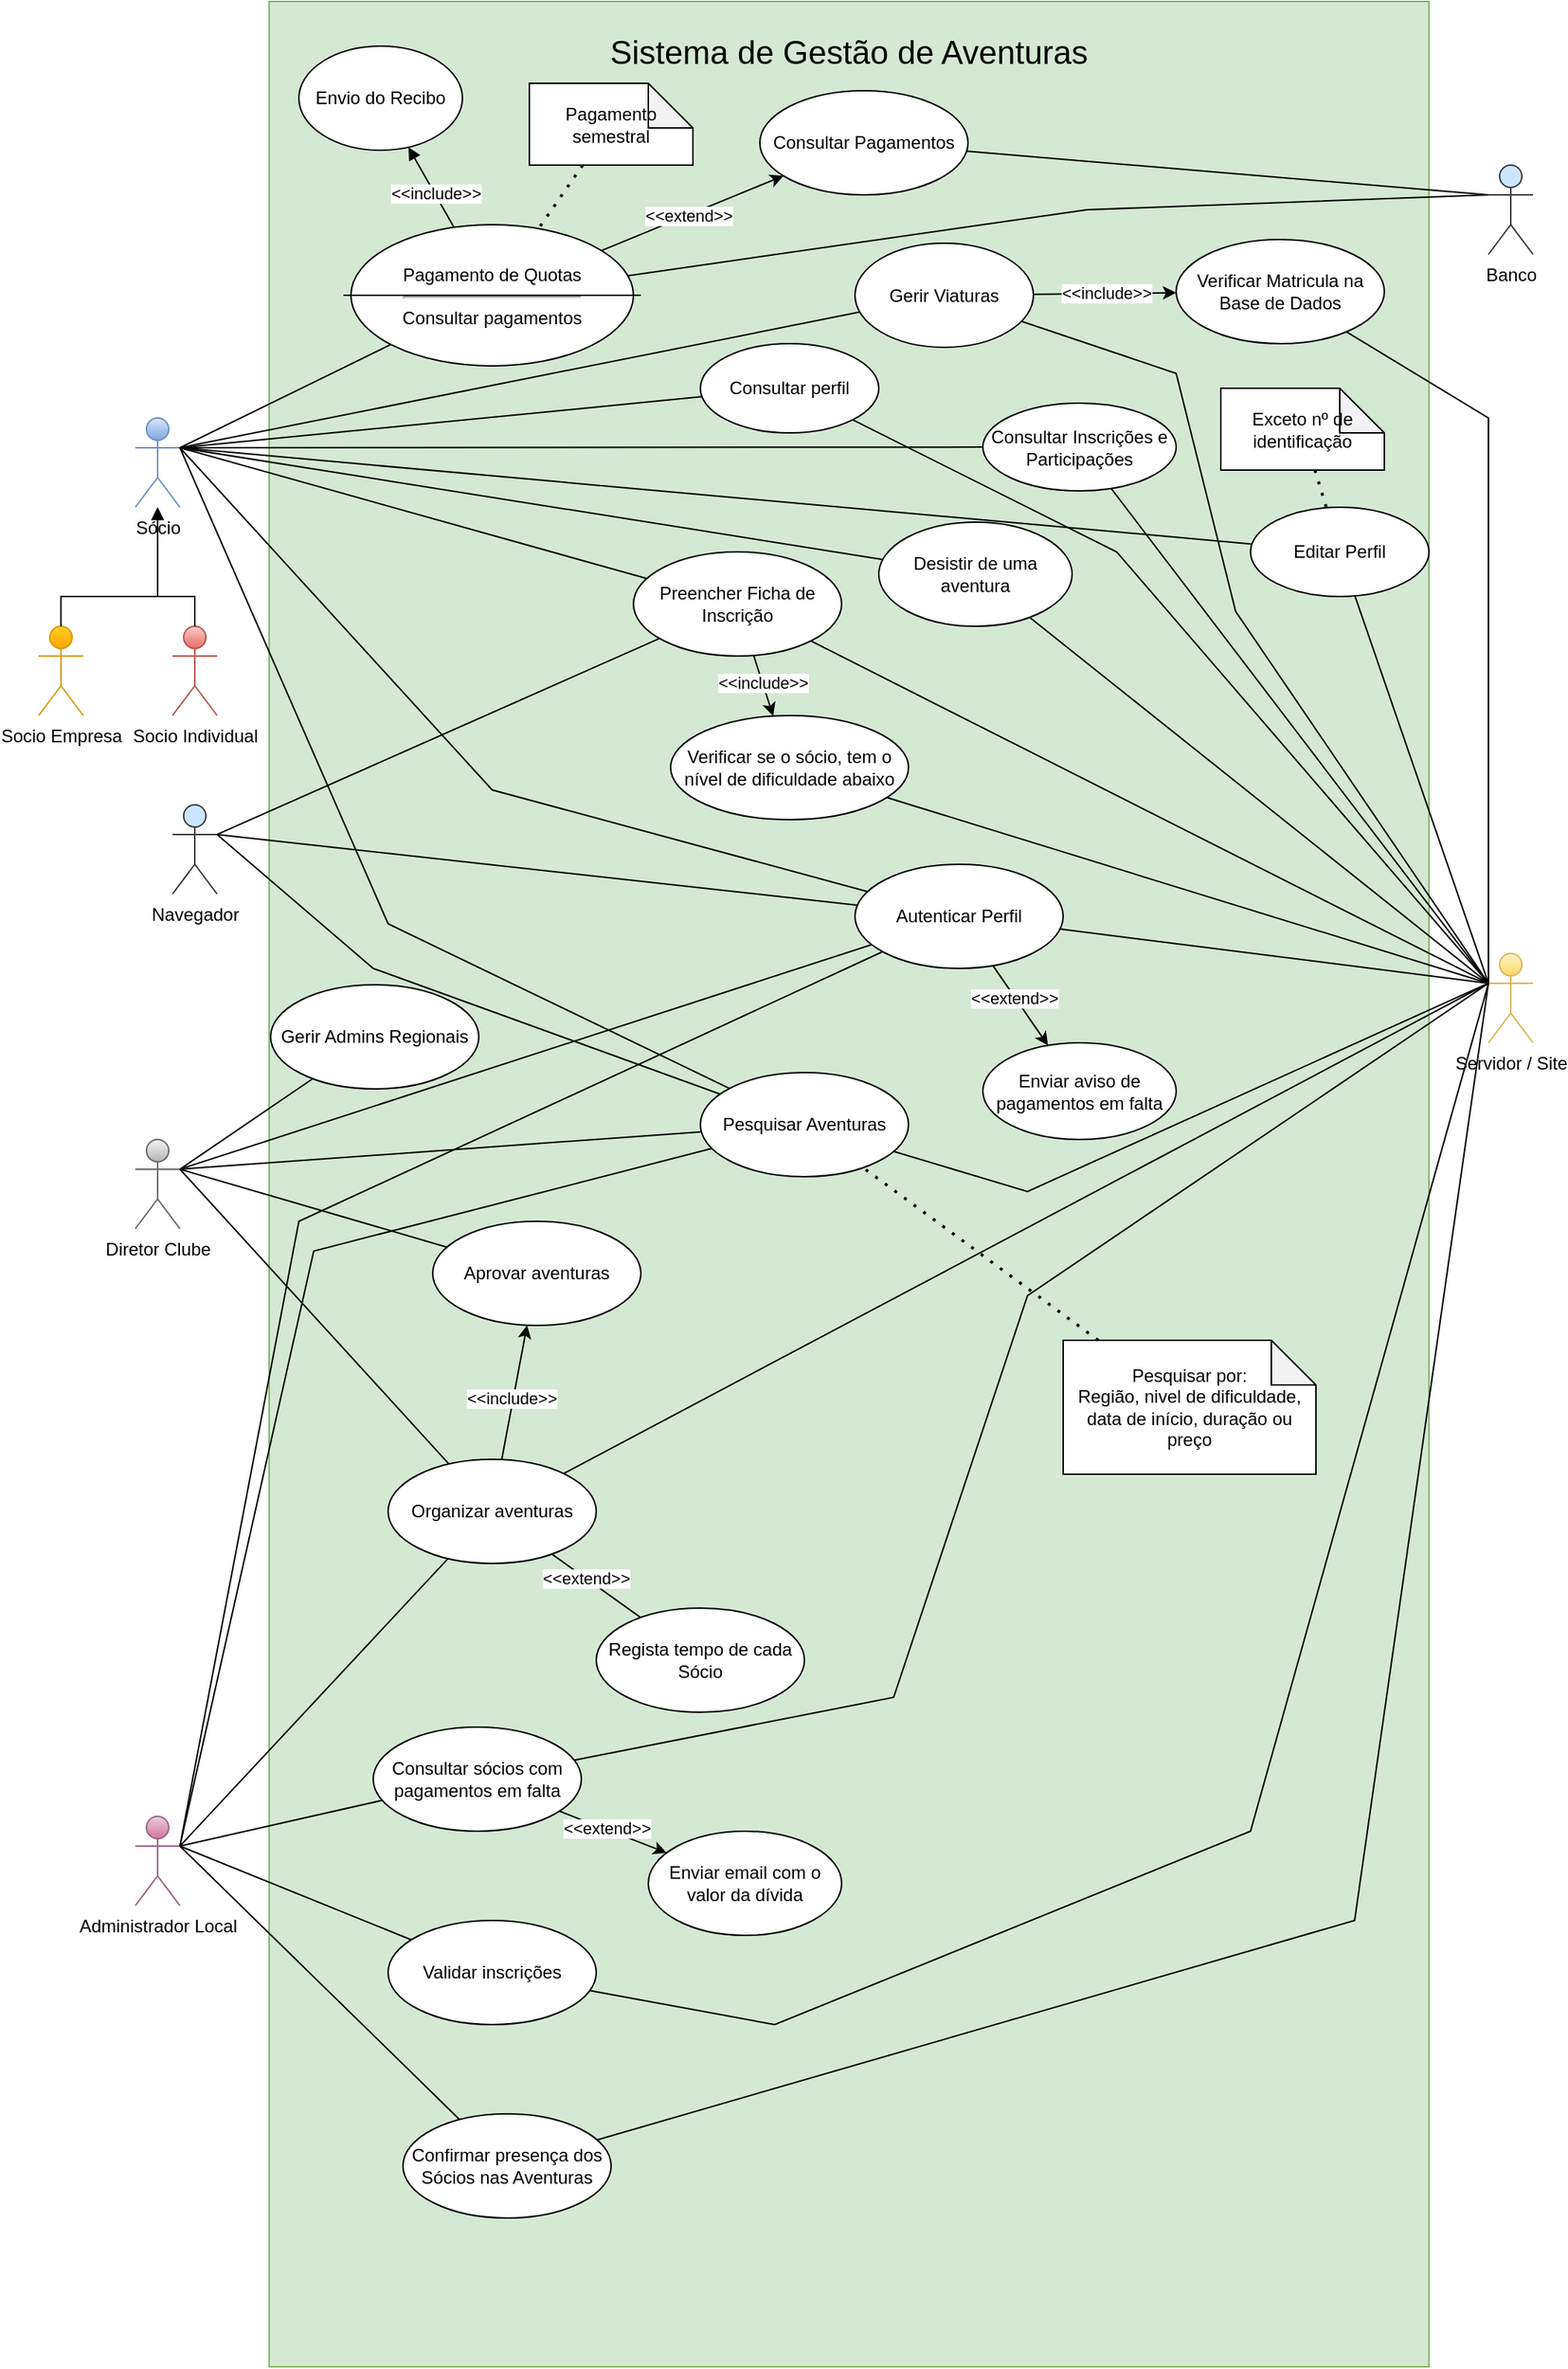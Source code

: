 <mxfile version="22.0.2" type="device">
  <diagram name="Página-1" id="rjFIUjojbKdADzGp1hrn">
    <mxGraphModel dx="1036" dy="2174" grid="1" gridSize="10" guides="1" tooltips="1" connect="1" arrows="1" fold="1" page="1" pageScale="1" pageWidth="1169" pageHeight="1654" math="0" shadow="0">
      <root>
        <mxCell id="0" />
        <mxCell id="1" parent="0" />
        <mxCell id="V1M1o0XxE9o92TGWPAIC-1" value="" style="rounded=0;whiteSpace=wrap;html=1;fillColor=#d5e8d4;strokeColor=#82b366;" parent="1" vertex="1">
          <mxGeometry x="190" y="-1630" width="780" height="1590" as="geometry" />
        </mxCell>
        <mxCell id="V1M1o0XxE9o92TGWPAIC-2" value="&lt;font style=&quot;font-size: 22px;&quot;&gt;Sistema de Gestão de Aventuras&lt;/font&gt;" style="text;html=1;strokeColor=none;fillColor=none;align=center;verticalAlign=middle;whiteSpace=wrap;rounded=0;" parent="1" vertex="1">
          <mxGeometry x="350" y="-1610" width="460" height="30" as="geometry" />
        </mxCell>
        <mxCell id="V1M1o0XxE9o92TGWPAIC-4" value="Socio Empresa" style="shape=umlActor;verticalLabelPosition=bottom;verticalAlign=top;html=1;fillColor=#ffcd28;gradientColor=#ffa500;strokeColor=#d79b00;" parent="1" vertex="1">
          <mxGeometry x="35" y="-1210" width="30" height="60" as="geometry" />
        </mxCell>
        <mxCell id="V1M1o0XxE9o92TGWPAIC-5" value="Socio Individual" style="shape=umlActor;verticalLabelPosition=bottom;verticalAlign=top;html=1;fillColor=#f8cecc;gradientColor=#ea6b66;strokeColor=#b85450;" parent="1" vertex="1">
          <mxGeometry x="125" y="-1210" width="30" height="60" as="geometry" />
        </mxCell>
        <mxCell id="V1M1o0XxE9o92TGWPAIC-12" value="" style="endArrow=block;endFill=1;html=1;edgeStyle=orthogonalEdgeStyle;align=left;verticalAlign=top;rounded=0;" parent="1" source="V1M1o0XxE9o92TGWPAIC-4" target="V1M1o0XxE9o92TGWPAIC-3" edge="1">
          <mxGeometry x="-1" relative="1" as="geometry">
            <mxPoint x="50" y="-1100" as="sourcePoint" />
            <mxPoint x="210" y="-1100" as="targetPoint" />
            <Array as="points">
              <mxPoint x="50" y="-1230" />
              <mxPoint x="115" y="-1230" />
            </Array>
          </mxGeometry>
        </mxCell>
        <mxCell id="V1M1o0XxE9o92TGWPAIC-16" value="" style="endArrow=block;endFill=1;html=1;edgeStyle=orthogonalEdgeStyle;align=left;verticalAlign=top;rounded=0;" parent="1" source="V1M1o0XxE9o92TGWPAIC-5" target="V1M1o0XxE9o92TGWPAIC-3" edge="1">
          <mxGeometry x="-1" relative="1" as="geometry">
            <mxPoint x="60" y="-1080" as="sourcePoint" />
            <mxPoint x="220" y="-1080" as="targetPoint" />
            <Array as="points">
              <mxPoint x="140" y="-1230" />
              <mxPoint x="115" y="-1230" />
            </Array>
          </mxGeometry>
        </mxCell>
        <mxCell id="V1M1o0XxE9o92TGWPAIC-3" value="Sócio" style="shape=umlActor;verticalLabelPosition=bottom;verticalAlign=top;html=1;fillColor=#dae8fc;gradientColor=#7ea6e0;strokeColor=#6c8ebf;" parent="1" vertex="1">
          <mxGeometry x="100" y="-1350" width="30" height="60" as="geometry" />
        </mxCell>
        <mxCell id="V1M1o0XxE9o92TGWPAIC-18" value="Servidor / Site" style="shape=umlActor;verticalLabelPosition=bottom;verticalAlign=top;html=1;fillColor=#fff2cc;gradientColor=#ffd966;strokeColor=#d6b656;" parent="1" vertex="1">
          <mxGeometry x="1010" y="-990" width="30" height="60" as="geometry" />
        </mxCell>
        <mxCell id="V1M1o0XxE9o92TGWPAIC-19" value="Diretor Clube" style="shape=umlActor;verticalLabelPosition=bottom;verticalAlign=top;html=1;fillColor=#f5f5f5;gradientColor=#b3b3b3;strokeColor=#666666;" parent="1" vertex="1">
          <mxGeometry x="100" y="-865" width="30" height="60" as="geometry" />
        </mxCell>
        <mxCell id="V1M1o0XxE9o92TGWPAIC-20" value="Administrador Local" style="shape=umlActor;verticalLabelPosition=bottom;verticalAlign=top;html=1;fillColor=#e6d0de;gradientColor=#d5739d;strokeColor=#996185;" parent="1" vertex="1">
          <mxGeometry x="100" y="-410" width="30" height="60" as="geometry" />
        </mxCell>
        <mxCell id="V1M1o0XxE9o92TGWPAIC-21" value="Banco" style="shape=umlActor;verticalLabelPosition=bottom;verticalAlign=top;html=1;fillColor=#cce5ff;strokeColor=#36393d;" parent="1" vertex="1">
          <mxGeometry x="1010" y="-1520" width="30" height="60" as="geometry" />
        </mxCell>
        <mxCell id="V1M1o0XxE9o92TGWPAIC-105" style="rounded=0;orthogonalLoop=1;jettySize=auto;html=1;" parent="1" source="V1M1o0XxE9o92TGWPAIC-22" target="V1M1o0XxE9o92TGWPAIC-104" edge="1">
          <mxGeometry relative="1" as="geometry" />
        </mxCell>
        <mxCell id="V1M1o0XxE9o92TGWPAIC-106" value="&amp;lt;&amp;lt;extend&amp;gt;&amp;gt;" style="edgeLabel;html=1;align=center;verticalAlign=middle;resizable=0;points=[];" parent="V1M1o0XxE9o92TGWPAIC-105" vertex="1" connectable="0">
          <mxGeometry x="-0.051" relative="1" as="geometry">
            <mxPoint as="offset" />
          </mxGeometry>
        </mxCell>
        <mxCell id="V1M1o0XxE9o92TGWPAIC-22" value="Pagamento de Quotas&lt;br&gt;&lt;hr&gt;Consultar pagamentos" style="ellipse;whiteSpace=wrap;html=1;" parent="1" vertex="1">
          <mxGeometry x="245" y="-1480" width="190" height="95" as="geometry" />
        </mxCell>
        <mxCell id="V1M1o0XxE9o92TGWPAIC-23" value="" style="endArrow=none;html=1;rounded=0;entryX=1;entryY=0.333;entryDx=0;entryDy=0;entryPerimeter=0;" parent="1" source="V1M1o0XxE9o92TGWPAIC-22" target="V1M1o0XxE9o92TGWPAIC-3" edge="1">
          <mxGeometry relative="1" as="geometry">
            <mxPoint x="540" y="-1010" as="sourcePoint" />
            <mxPoint x="700" y="-1010" as="targetPoint" />
          </mxGeometry>
        </mxCell>
        <mxCell id="V1M1o0XxE9o92TGWPAIC-26" value="" style="endArrow=none;html=1;rounded=0;exitX=0;exitY=0.333;exitDx=0;exitDy=0;exitPerimeter=0;" parent="1" source="V1M1o0XxE9o92TGWPAIC-21" target="V1M1o0XxE9o92TGWPAIC-22" edge="1">
          <mxGeometry relative="1" as="geometry">
            <mxPoint x="800" y="-1130" as="sourcePoint" />
            <mxPoint x="941" y="-1095" as="targetPoint" />
            <Array as="points">
              <mxPoint x="740" y="-1490" />
            </Array>
          </mxGeometry>
        </mxCell>
        <mxCell id="V1M1o0XxE9o92TGWPAIC-31" value="Pagamento semestral" style="shape=note;whiteSpace=wrap;html=1;backgroundOutline=1;darkOpacity=0.05;fontSize=12;" parent="1" vertex="1">
          <mxGeometry x="365" y="-1575" width="110" height="55" as="geometry" />
        </mxCell>
        <mxCell id="V1M1o0XxE9o92TGWPAIC-33" value="" style="endArrow=none;dashed=1;html=1;dashPattern=1 3;strokeWidth=2;rounded=0;" parent="1" source="V1M1o0XxE9o92TGWPAIC-31" target="V1M1o0XxE9o92TGWPAIC-22" edge="1">
          <mxGeometry width="50" height="50" relative="1" as="geometry">
            <mxPoint x="10" y="-870" as="sourcePoint" />
            <mxPoint x="7" y="-930" as="targetPoint" />
            <Array as="points" />
          </mxGeometry>
        </mxCell>
        <mxCell id="V1M1o0XxE9o92TGWPAIC-34" value="Envio do Recibo" style="ellipse;whiteSpace=wrap;html=1;" parent="1" vertex="1">
          <mxGeometry x="210" y="-1600" width="110" height="70" as="geometry" />
        </mxCell>
        <mxCell id="V1M1o0XxE9o92TGWPAIC-35" value="" style="endArrow=block;endFill=1;html=1;align=left;verticalAlign=top;rounded=0;" parent="1" source="V1M1o0XxE9o92TGWPAIC-22" target="V1M1o0XxE9o92TGWPAIC-34" edge="1">
          <mxGeometry x="-1" relative="1" as="geometry">
            <mxPoint x="410" y="-1220" as="sourcePoint" />
            <mxPoint x="570" y="-1220" as="targetPoint" />
            <mxPoint as="offset" />
          </mxGeometry>
        </mxCell>
        <mxCell id="V1M1o0XxE9o92TGWPAIC-37" value="&amp;lt;&amp;lt;include&amp;gt;&amp;gt;" style="edgeLabel;html=1;align=center;verticalAlign=middle;resizable=0;points=[];" parent="V1M1o0XxE9o92TGWPAIC-35" vertex="1" connectable="0">
          <mxGeometry x="-0.16" relative="1" as="geometry">
            <mxPoint as="offset" />
          </mxGeometry>
        </mxCell>
        <mxCell id="V1M1o0XxE9o92TGWPAIC-75" style="rounded=0;orthogonalLoop=1;jettySize=auto;html=1;" parent="1" source="V1M1o0XxE9o92TGWPAIC-38" target="V1M1o0XxE9o92TGWPAIC-72" edge="1">
          <mxGeometry relative="1" as="geometry" />
        </mxCell>
        <mxCell id="V1M1o0XxE9o92TGWPAIC-76" value="&amp;lt;&amp;lt;include&amp;gt;&amp;gt;" style="edgeLabel;html=1;align=center;verticalAlign=middle;resizable=0;points=[];" parent="V1M1o0XxE9o92TGWPAIC-75" vertex="1" connectable="0">
          <mxGeometry x="-0.082" y="1" relative="1" as="geometry">
            <mxPoint as="offset" />
          </mxGeometry>
        </mxCell>
        <mxCell id="V1M1o0XxE9o92TGWPAIC-38" value="Organizar aventuras" style="ellipse;whiteSpace=wrap;html=1;" parent="1" vertex="1">
          <mxGeometry x="270" y="-650" width="140" height="70" as="geometry" />
        </mxCell>
        <mxCell id="V1M1o0XxE9o92TGWPAIC-39" value="" style="endArrow=none;html=1;rounded=0;entryX=1;entryY=0.333;entryDx=0;entryDy=0;entryPerimeter=0;" parent="1" source="V1M1o0XxE9o92TGWPAIC-38" target="V1M1o0XxE9o92TGWPAIC-19" edge="1">
          <mxGeometry relative="1" as="geometry">
            <mxPoint x="110" y="-950" as="sourcePoint" />
            <mxPoint y="-812" as="targetPoint" />
          </mxGeometry>
        </mxCell>
        <mxCell id="V1M1o0XxE9o92TGWPAIC-60" style="rounded=0;orthogonalLoop=1;jettySize=auto;html=1;" parent="1" source="V1M1o0XxE9o92TGWPAIC-46" target="V1M1o0XxE9o92TGWPAIC-59" edge="1">
          <mxGeometry relative="1" as="geometry" />
        </mxCell>
        <mxCell id="V1M1o0XxE9o92TGWPAIC-61" value="&amp;lt;&amp;lt;include&amp;gt;&amp;gt;" style="edgeLabel;html=1;align=center;verticalAlign=middle;resizable=0;points=[];" parent="V1M1o0XxE9o92TGWPAIC-60" vertex="1" connectable="0">
          <mxGeometry x="-0.084" relative="1" as="geometry">
            <mxPoint as="offset" />
          </mxGeometry>
        </mxCell>
        <mxCell id="V1M1o0XxE9o92TGWPAIC-46" value="Preencher Ficha de Inscrição" style="ellipse;whiteSpace=wrap;html=1;" parent="1" vertex="1">
          <mxGeometry x="435" y="-1260" width="140" height="70" as="geometry" />
        </mxCell>
        <mxCell id="V1M1o0XxE9o92TGWPAIC-47" value="" style="endArrow=none;html=1;rounded=0;exitX=0;exitY=0.333;exitDx=0;exitDy=0;exitPerimeter=0;" parent="1" source="V1M1o0XxE9o92TGWPAIC-18" target="V1M1o0XxE9o92TGWPAIC-38" edge="1">
          <mxGeometry relative="1" as="geometry">
            <mxPoint x="1020" y="-870" as="sourcePoint" />
            <mxPoint x="880" y="-870" as="targetPoint" />
          </mxGeometry>
        </mxCell>
        <mxCell id="V1M1o0XxE9o92TGWPAIC-48" value="" style="endArrow=none;html=1;rounded=0;exitX=0;exitY=0.333;exitDx=0;exitDy=0;exitPerimeter=0;" parent="1" source="V1M1o0XxE9o92TGWPAIC-18" target="V1M1o0XxE9o92TGWPAIC-46" edge="1">
          <mxGeometry relative="1" as="geometry">
            <mxPoint x="1080" y="-870" as="sourcePoint" />
            <mxPoint x="940" y="-870" as="targetPoint" />
          </mxGeometry>
        </mxCell>
        <mxCell id="V1M1o0XxE9o92TGWPAIC-49" value="" style="endArrow=none;html=1;rounded=0;entryX=1;entryY=0.333;entryDx=0;entryDy=0;entryPerimeter=0;" parent="1" source="V1M1o0XxE9o92TGWPAIC-46" target="V1M1o0XxE9o92TGWPAIC-3" edge="1">
          <mxGeometry relative="1" as="geometry">
            <mxPoint x="100" y="-1050" as="sourcePoint" />
            <mxPoint x="-40" y="-1050" as="targetPoint" />
          </mxGeometry>
        </mxCell>
        <mxCell id="V1M1o0XxE9o92TGWPAIC-50" value="Navegador" style="shape=umlActor;verticalLabelPosition=bottom;verticalAlign=top;html=1;fillColor=#cce5ff;strokeColor=#36393d;" parent="1" vertex="1">
          <mxGeometry x="125" y="-1090" width="30" height="60" as="geometry" />
        </mxCell>
        <mxCell id="V1M1o0XxE9o92TGWPAIC-54" value="" style="endArrow=none;html=1;rounded=0;entryX=1;entryY=0.333;entryDx=0;entryDy=0;entryPerimeter=0;" parent="1" source="V1M1o0XxE9o92TGWPAIC-46" target="V1M1o0XxE9o92TGWPAIC-50" edge="1">
          <mxGeometry relative="1" as="geometry">
            <mxPoint x="260" y="-1448" as="sourcePoint" />
            <mxPoint x="150" y="-1310" as="targetPoint" />
          </mxGeometry>
        </mxCell>
        <mxCell id="V1M1o0XxE9o92TGWPAIC-55" value="Desistir de uma aventura" style="ellipse;whiteSpace=wrap;html=1;" parent="1" vertex="1">
          <mxGeometry x="600" y="-1280" width="130" height="70" as="geometry" />
        </mxCell>
        <mxCell id="V1M1o0XxE9o92TGWPAIC-57" value="" style="endArrow=none;html=1;rounded=0;entryX=1;entryY=0.333;entryDx=0;entryDy=0;entryPerimeter=0;" parent="1" source="V1M1o0XxE9o92TGWPAIC-55" target="V1M1o0XxE9o92TGWPAIC-3" edge="1">
          <mxGeometry relative="1" as="geometry">
            <mxPoint x="270" y="-1438" as="sourcePoint" />
            <mxPoint x="160" y="-1300" as="targetPoint" />
          </mxGeometry>
        </mxCell>
        <mxCell id="V1M1o0XxE9o92TGWPAIC-58" value="" style="endArrow=none;html=1;rounded=0;exitX=0;exitY=0.333;exitDx=0;exitDy=0;exitPerimeter=0;" parent="1" source="V1M1o0XxE9o92TGWPAIC-18" target="V1M1o0XxE9o92TGWPAIC-55" edge="1">
          <mxGeometry relative="1" as="geometry">
            <mxPoint x="1030" y="-1070" as="sourcePoint" />
            <mxPoint x="900" y="-922" as="targetPoint" />
          </mxGeometry>
        </mxCell>
        <mxCell id="V1M1o0XxE9o92TGWPAIC-59" value="Verificar se o sócio, tem o nível de dificuldade abaixo" style="ellipse;whiteSpace=wrap;html=1;" parent="1" vertex="1">
          <mxGeometry x="460" y="-1150" width="160" height="70" as="geometry" />
        </mxCell>
        <mxCell id="V1M1o0XxE9o92TGWPAIC-64" value="Pesquisar Aventuras" style="ellipse;whiteSpace=wrap;html=1;" parent="1" vertex="1">
          <mxGeometry x="480" y="-910" width="140" height="70" as="geometry" />
        </mxCell>
        <mxCell id="V1M1o0XxE9o92TGWPAIC-65" value="" style="endArrow=none;html=1;rounded=0;exitX=0;exitY=0.333;exitDx=0;exitDy=0;exitPerimeter=0;" parent="1" source="V1M1o0XxE9o92TGWPAIC-18" target="V1M1o0XxE9o92TGWPAIC-64" edge="1">
          <mxGeometry relative="1" as="geometry">
            <mxPoint x="1000" y="-1060" as="sourcePoint" />
            <mxPoint x="876" y="-936" as="targetPoint" />
            <Array as="points">
              <mxPoint x="700" y="-830" />
            </Array>
          </mxGeometry>
        </mxCell>
        <mxCell id="V1M1o0XxE9o92TGWPAIC-66" value="Pesquisar por:&lt;br&gt;Região, nivel de dificuldade, data de início, duração ou preço" style="shape=note;whiteSpace=wrap;html=1;backgroundOutline=1;darkOpacity=0.05;fontSize=12;" parent="1" vertex="1">
          <mxGeometry x="724" y="-730" width="170" height="90" as="geometry" />
        </mxCell>
        <mxCell id="V1M1o0XxE9o92TGWPAIC-67" value="" style="endArrow=none;dashed=1;html=1;dashPattern=1 3;strokeWidth=2;rounded=0;" parent="1" source="V1M1o0XxE9o92TGWPAIC-66" target="V1M1o0XxE9o92TGWPAIC-64" edge="1">
          <mxGeometry width="50" height="50" relative="1" as="geometry">
            <mxPoint x="570" y="-163" as="sourcePoint" />
            <mxPoint x="833" y="-827" as="targetPoint" />
            <Array as="points" />
          </mxGeometry>
        </mxCell>
        <mxCell id="V1M1o0XxE9o92TGWPAIC-70" value="Gerir Admins Regionais" style="ellipse;whiteSpace=wrap;html=1;" parent="1" vertex="1">
          <mxGeometry x="191" y="-969" width="140" height="70" as="geometry" />
        </mxCell>
        <mxCell id="V1M1o0XxE9o92TGWPAIC-71" value="" style="endArrow=none;html=1;rounded=0;entryX=1;entryY=0.333;entryDx=0;entryDy=0;entryPerimeter=0;" parent="1" source="V1M1o0XxE9o92TGWPAIC-70" target="V1M1o0XxE9o92TGWPAIC-19" edge="1">
          <mxGeometry relative="1" as="geometry">
            <mxPoint x="150" y="-750" as="sourcePoint" />
            <mxPoint x="10" y="-750" as="targetPoint" />
          </mxGeometry>
        </mxCell>
        <mxCell id="V1M1o0XxE9o92TGWPAIC-72" value="Aprovar aventuras" style="ellipse;whiteSpace=wrap;html=1;" parent="1" vertex="1">
          <mxGeometry x="300" y="-810" width="140" height="70" as="geometry" />
        </mxCell>
        <mxCell id="V1M1o0XxE9o92TGWPAIC-73" value="" style="endArrow=none;html=1;rounded=0;entryX=1;entryY=0.333;entryDx=0;entryDy=0;entryPerimeter=0;" parent="1" source="V1M1o0XxE9o92TGWPAIC-72" target="V1M1o0XxE9o92TGWPAIC-19" edge="1">
          <mxGeometry relative="1" as="geometry">
            <mxPoint x="110" y="-730" as="sourcePoint" />
            <mxPoint x="-30" y="-730" as="targetPoint" />
          </mxGeometry>
        </mxCell>
        <mxCell id="V1M1o0XxE9o92TGWPAIC-78" value="" style="endArrow=none;html=1;rounded=0;entryX=1;entryY=0.333;entryDx=0;entryDy=0;entryPerimeter=0;" parent="1" source="V1M1o0XxE9o92TGWPAIC-38" target="V1M1o0XxE9o92TGWPAIC-20" edge="1">
          <mxGeometry relative="1" as="geometry">
            <mxPoint x="150" y="-660" as="sourcePoint" />
            <mxPoint x="10" y="-660" as="targetPoint" />
          </mxGeometry>
        </mxCell>
        <mxCell id="V1M1o0XxE9o92TGWPAIC-96" style="rounded=0;orthogonalLoop=1;jettySize=auto;html=1;" parent="1" source="V1M1o0XxE9o92TGWPAIC-79" target="V1M1o0XxE9o92TGWPAIC-95" edge="1">
          <mxGeometry relative="1" as="geometry" />
        </mxCell>
        <mxCell id="V1M1o0XxE9o92TGWPAIC-97" value="&amp;lt;&amp;lt;include&amp;gt;&amp;gt;" style="edgeLabel;html=1;align=center;verticalAlign=middle;resizable=0;points=[];" parent="V1M1o0XxE9o92TGWPAIC-96" vertex="1" connectable="0">
          <mxGeometry x="0.018" y="1" relative="1" as="geometry">
            <mxPoint as="offset" />
          </mxGeometry>
        </mxCell>
        <mxCell id="V1M1o0XxE9o92TGWPAIC-79" value="Gerir Viaturas" style="ellipse;whiteSpace=wrap;html=1;" parent="1" vertex="1">
          <mxGeometry x="584" y="-1467.5" width="120" height="70" as="geometry" />
        </mxCell>
        <mxCell id="V1M1o0XxE9o92TGWPAIC-81" value="" style="endArrow=none;html=1;rounded=0;entryX=1;entryY=0.333;entryDx=0;entryDy=0;entryPerimeter=0;" parent="1" source="V1M1o0XxE9o92TGWPAIC-79" target="V1M1o0XxE9o92TGWPAIC-3" edge="1">
          <mxGeometry relative="1" as="geometry">
            <mxPoint x="90" y="-1410" as="sourcePoint" />
            <mxPoint x="-50" y="-1410" as="targetPoint" />
          </mxGeometry>
        </mxCell>
        <mxCell id="V1M1o0XxE9o92TGWPAIC-83" value="" style="endArrow=none;html=1;rounded=0;entryX=1;entryY=0.333;entryDx=0;entryDy=0;entryPerimeter=0;" parent="1" source="V1M1o0XxE9o92TGWPAIC-64" target="V1M1o0XxE9o92TGWPAIC-19" edge="1">
          <mxGeometry relative="1" as="geometry">
            <mxPoint x="60" y="-950" as="sourcePoint" />
            <mxPoint x="-80" y="-950" as="targetPoint" />
            <Array as="points" />
          </mxGeometry>
        </mxCell>
        <mxCell id="V1M1o0XxE9o92TGWPAIC-84" value="" style="endArrow=none;html=1;rounded=0;entryX=1;entryY=0.333;entryDx=0;entryDy=0;entryPerimeter=0;" parent="1" source="V1M1o0XxE9o92TGWPAIC-64" target="V1M1o0XxE9o92TGWPAIC-3" edge="1">
          <mxGeometry relative="1" as="geometry">
            <mxPoint x="160" y="-970" as="sourcePoint" />
            <mxPoint x="20" y="-970" as="targetPoint" />
            <Array as="points">
              <mxPoint x="270" y="-1010" />
            </Array>
          </mxGeometry>
        </mxCell>
        <mxCell id="V1M1o0XxE9o92TGWPAIC-85" value="" style="endArrow=none;html=1;rounded=0;entryX=1;entryY=0.333;entryDx=0;entryDy=0;entryPerimeter=0;" parent="1" source="V1M1o0XxE9o92TGWPAIC-64" target="V1M1o0XxE9o92TGWPAIC-20" edge="1">
          <mxGeometry relative="1" as="geometry">
            <mxPoint x="120" y="-560" as="sourcePoint" />
            <mxPoint x="-20" y="-560" as="targetPoint" />
            <Array as="points">
              <mxPoint x="220" y="-790" />
            </Array>
          </mxGeometry>
        </mxCell>
        <mxCell id="V1M1o0XxE9o92TGWPAIC-87" value="" style="endArrow=none;html=1;rounded=0;entryX=1;entryY=0.333;entryDx=0;entryDy=0;entryPerimeter=0;" parent="1" source="V1M1o0XxE9o92TGWPAIC-64" target="V1M1o0XxE9o92TGWPAIC-50" edge="1">
          <mxGeometry relative="1" as="geometry">
            <mxPoint x="100" y="-950" as="sourcePoint" />
            <mxPoint x="-40" y="-950" as="targetPoint" />
            <Array as="points">
              <mxPoint x="260" y="-980" />
            </Array>
          </mxGeometry>
        </mxCell>
        <mxCell id="V1M1o0XxE9o92TGWPAIC-88" value="Consultar perfil" style="ellipse;whiteSpace=wrap;html=1;" parent="1" vertex="1">
          <mxGeometry x="480" y="-1400" width="120" height="60" as="geometry" />
        </mxCell>
        <mxCell id="V1M1o0XxE9o92TGWPAIC-89" value="" style="endArrow=none;html=1;rounded=0;entryX=1;entryY=0.333;entryDx=0;entryDy=0;entryPerimeter=0;" parent="1" source="V1M1o0XxE9o92TGWPAIC-88" target="V1M1o0XxE9o92TGWPAIC-3" edge="1">
          <mxGeometry relative="1" as="geometry">
            <mxPoint x="140" y="-1440" as="sourcePoint" />
            <mxPoint y="-1440" as="targetPoint" />
          </mxGeometry>
        </mxCell>
        <mxCell id="V1M1o0XxE9o92TGWPAIC-90" value="Editar Perfil" style="ellipse;whiteSpace=wrap;html=1;" parent="1" vertex="1">
          <mxGeometry x="850" y="-1290" width="120" height="60" as="geometry" />
        </mxCell>
        <mxCell id="V1M1o0XxE9o92TGWPAIC-91" value="" style="endArrow=none;html=1;rounded=0;" parent="1" source="V1M1o0XxE9o92TGWPAIC-90" edge="1">
          <mxGeometry relative="1" as="geometry">
            <mxPoint x="100" y="-1410" as="sourcePoint" />
            <mxPoint x="130" y="-1330" as="targetPoint" />
          </mxGeometry>
        </mxCell>
        <mxCell id="V1M1o0XxE9o92TGWPAIC-92" value="Exceto nº de identificação" style="shape=note;whiteSpace=wrap;html=1;backgroundOutline=1;darkOpacity=0.05;fontSize=12;" parent="1" vertex="1">
          <mxGeometry x="830" y="-1370" width="110" height="55" as="geometry" />
        </mxCell>
        <mxCell id="V1M1o0XxE9o92TGWPAIC-93" value="" style="endArrow=none;dashed=1;html=1;dashPattern=1 3;strokeWidth=2;rounded=0;" parent="1" source="V1M1o0XxE9o92TGWPAIC-92" target="V1M1o0XxE9o92TGWPAIC-90" edge="1">
          <mxGeometry width="50" height="50" relative="1" as="geometry">
            <mxPoint x="480" y="-618" as="sourcePoint" />
            <mxPoint x="743" y="-1282" as="targetPoint" />
            <Array as="points" />
          </mxGeometry>
        </mxCell>
        <mxCell id="V1M1o0XxE9o92TGWPAIC-95" value="Verificar Matricula na Base de Dados" style="ellipse;whiteSpace=wrap;html=1;" parent="1" vertex="1">
          <mxGeometry x="800" y="-1470" width="140" height="70" as="geometry" />
        </mxCell>
        <mxCell id="V1M1o0XxE9o92TGWPAIC-98" value="Regista tempo de cada Sócio" style="ellipse;whiteSpace=wrap;html=1;" parent="1" vertex="1">
          <mxGeometry x="410" y="-550" width="140" height="70" as="geometry" />
        </mxCell>
        <mxCell id="V1M1o0XxE9o92TGWPAIC-100" value="" style="endArrow=none;html=1;rounded=0;" parent="1" source="V1M1o0XxE9o92TGWPAIC-98" target="V1M1o0XxE9o92TGWPAIC-38" edge="1">
          <mxGeometry relative="1" as="geometry">
            <mxPoint x="90" y="-640" as="sourcePoint" />
            <mxPoint x="-91" y="-838" as="targetPoint" />
          </mxGeometry>
        </mxCell>
        <mxCell id="V1M1o0XxE9o92TGWPAIC-101" value="&amp;lt;&amp;lt;extend&amp;gt;&amp;gt;" style="edgeLabel;html=1;align=center;verticalAlign=middle;resizable=0;points=[];" parent="V1M1o0XxE9o92TGWPAIC-100" vertex="1" connectable="0">
          <mxGeometry x="0.252" relative="1" as="geometry">
            <mxPoint as="offset" />
          </mxGeometry>
        </mxCell>
        <mxCell id="V1M1o0XxE9o92TGWPAIC-103" value="" style="line;strokeWidth=1;fillColor=none;align=left;verticalAlign=middle;spacingTop=-1;spacingLeft=3;spacingRight=3;rotatable=0;labelPosition=right;points=[];portConstraint=eastwest;strokeColor=inherit;" parent="1" vertex="1">
          <mxGeometry x="240" y="-1436.5" width="200" height="8" as="geometry" />
        </mxCell>
        <mxCell id="V1M1o0XxE9o92TGWPAIC-104" value="Consultar Pagamentos" style="ellipse;whiteSpace=wrap;html=1;" parent="1" vertex="1">
          <mxGeometry x="520" y="-1570" width="140" height="70" as="geometry" />
        </mxCell>
        <mxCell id="V1M1o0XxE9o92TGWPAIC-107" value="Consultar Inscrições e Participações" style="ellipse;whiteSpace=wrap;html=1;" parent="1" vertex="1">
          <mxGeometry x="670" y="-1360" width="130" height="59" as="geometry" />
        </mxCell>
        <mxCell id="V1M1o0XxE9o92TGWPAIC-108" value="" style="endArrow=none;html=1;rounded=0;" parent="1" target="V1M1o0XxE9o92TGWPAIC-107" edge="1">
          <mxGeometry relative="1" as="geometry">
            <mxPoint x="130" y="-1330" as="sourcePoint" />
            <mxPoint x="-51" y="-1618" as="targetPoint" />
          </mxGeometry>
        </mxCell>
        <mxCell id="V1M1o0XxE9o92TGWPAIC-112" style="rounded=0;orthogonalLoop=1;jettySize=auto;html=1;" parent="1" source="V1M1o0XxE9o92TGWPAIC-109" target="V1M1o0XxE9o92TGWPAIC-111" edge="1">
          <mxGeometry relative="1" as="geometry" />
        </mxCell>
        <mxCell id="V1M1o0XxE9o92TGWPAIC-114" value="&amp;lt;&amp;lt;extend&amp;gt;&amp;gt;" style="edgeLabel;html=1;align=center;verticalAlign=middle;resizable=0;points=[];" parent="V1M1o0XxE9o92TGWPAIC-112" vertex="1" connectable="0">
          <mxGeometry x="-0.13" y="1" relative="1" as="geometry">
            <mxPoint as="offset" />
          </mxGeometry>
        </mxCell>
        <mxCell id="V1M1o0XxE9o92TGWPAIC-109" value="Consultar sócios com pagamentos em falta" style="ellipse;whiteSpace=wrap;html=1;" parent="1" vertex="1">
          <mxGeometry x="260" y="-470" width="140" height="70" as="geometry" />
        </mxCell>
        <mxCell id="V1M1o0XxE9o92TGWPAIC-110" value="" style="endArrow=none;html=1;rounded=0;entryX=1;entryY=0.333;entryDx=0;entryDy=0;entryPerimeter=0;" parent="1" source="V1M1o0XxE9o92TGWPAIC-109" target="V1M1o0XxE9o92TGWPAIC-20" edge="1">
          <mxGeometry relative="1" as="geometry">
            <mxPoint x="341" y="-617" as="sourcePoint" />
            <mxPoint x="160" y="-815" as="targetPoint" />
          </mxGeometry>
        </mxCell>
        <mxCell id="V1M1o0XxE9o92TGWPAIC-111" value="Enviar email com o valor da dívida" style="ellipse;whiteSpace=wrap;html=1;" parent="1" vertex="1">
          <mxGeometry x="445" y="-400" width="130" height="70" as="geometry" />
        </mxCell>
        <mxCell id="V1M1o0XxE9o92TGWPAIC-130" style="rounded=0;orthogonalLoop=1;jettySize=auto;html=1;" parent="1" source="V1M1o0XxE9o92TGWPAIC-115" target="V1M1o0XxE9o92TGWPAIC-129" edge="1">
          <mxGeometry relative="1" as="geometry" />
        </mxCell>
        <mxCell id="V1M1o0XxE9o92TGWPAIC-131" value="&amp;lt;&amp;lt;extend&amp;gt;&amp;gt;" style="edgeLabel;html=1;align=center;verticalAlign=middle;resizable=0;points=[];" parent="V1M1o0XxE9o92TGWPAIC-130" vertex="1" connectable="0">
          <mxGeometry x="-0.212" y="-1" relative="1" as="geometry">
            <mxPoint as="offset" />
          </mxGeometry>
        </mxCell>
        <mxCell id="V1M1o0XxE9o92TGWPAIC-115" value="Autenticar Perfil" style="ellipse;whiteSpace=wrap;html=1;" parent="1" vertex="1">
          <mxGeometry x="584" y="-1050" width="140" height="70" as="geometry" />
        </mxCell>
        <mxCell id="V1M1o0XxE9o92TGWPAIC-116" value="" style="endArrow=none;html=1;rounded=0;exitX=0;exitY=0.333;exitDx=0;exitDy=0;exitPerimeter=0;" parent="1" source="V1M1o0XxE9o92TGWPAIC-18" target="V1M1o0XxE9o92TGWPAIC-115" edge="1">
          <mxGeometry relative="1" as="geometry">
            <mxPoint x="351" y="-607" as="sourcePoint" />
            <mxPoint x="170" y="-805" as="targetPoint" />
          </mxGeometry>
        </mxCell>
        <mxCell id="V1M1o0XxE9o92TGWPAIC-117" value="" style="endArrow=none;html=1;rounded=0;entryX=0;entryY=0.333;entryDx=0;entryDy=0;entryPerimeter=0;" parent="1" source="V1M1o0XxE9o92TGWPAIC-109" target="V1M1o0XxE9o92TGWPAIC-18" edge="1">
          <mxGeometry relative="1" as="geometry">
            <mxPoint x="1060" y="-510" as="sourcePoint" />
            <mxPoint x="879" y="-708" as="targetPoint" />
            <Array as="points">
              <mxPoint x="610" y="-490" />
              <mxPoint x="700" y="-760" />
            </Array>
          </mxGeometry>
        </mxCell>
        <mxCell id="V1M1o0XxE9o92TGWPAIC-118" value="" style="endArrow=none;html=1;rounded=0;exitX=0;exitY=0.333;exitDx=0;exitDy=0;exitPerimeter=0;" parent="1" source="V1M1o0XxE9o92TGWPAIC-18" target="V1M1o0XxE9o92TGWPAIC-90" edge="1">
          <mxGeometry relative="1" as="geometry">
            <mxPoint x="1050" y="-1150" as="sourcePoint" />
            <mxPoint x="869" y="-1348" as="targetPoint" />
          </mxGeometry>
        </mxCell>
        <mxCell id="V1M1o0XxE9o92TGWPAIC-119" value="" style="endArrow=none;html=1;rounded=0;exitX=0;exitY=0.333;exitDx=0;exitDy=0;exitPerimeter=0;" parent="1" source="V1M1o0XxE9o92TGWPAIC-18" target="V1M1o0XxE9o92TGWPAIC-107" edge="1">
          <mxGeometry relative="1" as="geometry">
            <mxPoint x="1030" y="-1160" as="sourcePoint" />
            <mxPoint x="849" y="-1358" as="targetPoint" />
          </mxGeometry>
        </mxCell>
        <mxCell id="V1M1o0XxE9o92TGWPAIC-120" value="" style="endArrow=none;html=1;rounded=0;exitX=0;exitY=0.333;exitDx=0;exitDy=0;exitPerimeter=0;" parent="1" source="V1M1o0XxE9o92TGWPAIC-18" target="V1M1o0XxE9o92TGWPAIC-95" edge="1">
          <mxGeometry relative="1" as="geometry">
            <mxPoint x="1070" y="-1240" as="sourcePoint" />
            <mxPoint x="889" y="-1438" as="targetPoint" />
            <Array as="points">
              <mxPoint x="1010" y="-1350" />
            </Array>
          </mxGeometry>
        </mxCell>
        <mxCell id="V1M1o0XxE9o92TGWPAIC-121" value="" style="endArrow=none;html=1;rounded=0;exitX=0;exitY=0.333;exitDx=0;exitDy=0;exitPerimeter=0;" parent="1" source="V1M1o0XxE9o92TGWPAIC-18" target="V1M1o0XxE9o92TGWPAIC-88" edge="1">
          <mxGeometry relative="1" as="geometry">
            <mxPoint x="1070" y="-1160" as="sourcePoint" />
            <mxPoint x="889" y="-1358" as="targetPoint" />
            <Array as="points">
              <mxPoint x="760" y="-1260" />
            </Array>
          </mxGeometry>
        </mxCell>
        <mxCell id="V1M1o0XxE9o92TGWPAIC-122" value="" style="endArrow=none;html=1;rounded=0;exitX=0;exitY=0.333;exitDx=0;exitDy=0;exitPerimeter=0;" parent="1" source="V1M1o0XxE9o92TGWPAIC-18" target="V1M1o0XxE9o92TGWPAIC-59" edge="1">
          <mxGeometry relative="1" as="geometry">
            <mxPoint x="1010" y="-1140" as="sourcePoint" />
            <mxPoint x="829" y="-1338" as="targetPoint" />
          </mxGeometry>
        </mxCell>
        <mxCell id="V1M1o0XxE9o92TGWPAIC-123" value="" style="endArrow=none;html=1;rounded=0;exitX=0;exitY=0.333;exitDx=0;exitDy=0;exitPerimeter=0;" parent="1" source="V1M1o0XxE9o92TGWPAIC-18" target="V1M1o0XxE9o92TGWPAIC-79" edge="1">
          <mxGeometry relative="1" as="geometry">
            <mxPoint x="1060" y="-1270" as="sourcePoint" />
            <mxPoint x="879" y="-1468" as="targetPoint" />
            <Array as="points">
              <mxPoint x="840" y="-1220" />
              <mxPoint x="800" y="-1380" />
            </Array>
          </mxGeometry>
        </mxCell>
        <mxCell id="V1M1o0XxE9o92TGWPAIC-124" value="" style="endArrow=none;html=1;rounded=0;exitX=0;exitY=0.333;exitDx=0;exitDy=0;exitPerimeter=0;" parent="1" source="V1M1o0XxE9o92TGWPAIC-21" target="V1M1o0XxE9o92TGWPAIC-104" edge="1">
          <mxGeometry relative="1" as="geometry">
            <mxPoint x="1110" y="-1540" as="sourcePoint" />
            <mxPoint x="929" y="-1738" as="targetPoint" />
          </mxGeometry>
        </mxCell>
        <mxCell id="V1M1o0XxE9o92TGWPAIC-125" value="" style="endArrow=none;html=1;rounded=0;entryX=1;entryY=0.333;entryDx=0;entryDy=0;entryPerimeter=0;" parent="1" source="V1M1o0XxE9o92TGWPAIC-115" target="V1M1o0XxE9o92TGWPAIC-3" edge="1">
          <mxGeometry relative="1" as="geometry">
            <mxPoint x="1030" y="-1100" as="sourcePoint" />
            <mxPoint x="849" y="-1298" as="targetPoint" />
            <Array as="points">
              <mxPoint x="340" y="-1100" />
            </Array>
          </mxGeometry>
        </mxCell>
        <mxCell id="V1M1o0XxE9o92TGWPAIC-126" value="" style="endArrow=none;html=1;rounded=0;entryX=1;entryY=0.333;entryDx=0;entryDy=0;entryPerimeter=0;" parent="1" source="V1M1o0XxE9o92TGWPAIC-115" target="V1M1o0XxE9o92TGWPAIC-50" edge="1">
          <mxGeometry relative="1" as="geometry">
            <mxPoint x="1110" y="-1040" as="sourcePoint" />
            <mxPoint x="929" y="-1238" as="targetPoint" />
          </mxGeometry>
        </mxCell>
        <mxCell id="V1M1o0XxE9o92TGWPAIC-127" value="" style="endArrow=none;html=1;rounded=0;entryX=1;entryY=0.333;entryDx=0;entryDy=0;entryPerimeter=0;" parent="1" source="V1M1o0XxE9o92TGWPAIC-115" target="V1M1o0XxE9o92TGWPAIC-19" edge="1">
          <mxGeometry relative="1" as="geometry">
            <mxPoint x="1070" y="-1120" as="sourcePoint" />
            <mxPoint x="889" y="-1318" as="targetPoint" />
          </mxGeometry>
        </mxCell>
        <mxCell id="V1M1o0XxE9o92TGWPAIC-128" value="" style="endArrow=none;html=1;rounded=0;entryX=1;entryY=0.333;entryDx=0;entryDy=0;entryPerimeter=0;" parent="1" source="V1M1o0XxE9o92TGWPAIC-115" target="V1M1o0XxE9o92TGWPAIC-20" edge="1">
          <mxGeometry relative="1" as="geometry">
            <mxPoint x="1080" y="-1060" as="sourcePoint" />
            <mxPoint x="899" y="-1258" as="targetPoint" />
            <Array as="points">
              <mxPoint x="210" y="-810" />
            </Array>
          </mxGeometry>
        </mxCell>
        <mxCell id="V1M1o0XxE9o92TGWPAIC-129" value="Enviar aviso de pagamentos em falta" style="ellipse;whiteSpace=wrap;html=1;" parent="1" vertex="1">
          <mxGeometry x="670" y="-930" width="130" height="65" as="geometry" />
        </mxCell>
        <mxCell id="V1M1o0XxE9o92TGWPAIC-132" value="Validar inscrições" style="ellipse;whiteSpace=wrap;html=1;" parent="1" vertex="1">
          <mxGeometry x="270" y="-340" width="140" height="70" as="geometry" />
        </mxCell>
        <mxCell id="V1M1o0XxE9o92TGWPAIC-133" value="" style="endArrow=none;html=1;rounded=0;entryX=1;entryY=0.333;entryDx=0;entryDy=0;entryPerimeter=0;" parent="1" source="V1M1o0XxE9o92TGWPAIC-132" target="V1M1o0XxE9o92TGWPAIC-20" edge="1">
          <mxGeometry relative="1" as="geometry">
            <mxPoint x="1060" y="-250" as="sourcePoint" />
            <mxPoint x="879" y="-448" as="targetPoint" />
          </mxGeometry>
        </mxCell>
        <mxCell id="V1M1o0XxE9o92TGWPAIC-134" value="Confirmar presença dos Sócios nas Aventuras" style="ellipse;whiteSpace=wrap;html=1;" parent="1" vertex="1">
          <mxGeometry x="280" y="-210" width="140" height="70" as="geometry" />
        </mxCell>
        <mxCell id="V1M1o0XxE9o92TGWPAIC-135" value="" style="endArrow=none;html=1;rounded=0;entryX=1;entryY=0.333;entryDx=0;entryDy=0;entryPerimeter=0;" parent="1" source="V1M1o0XxE9o92TGWPAIC-134" target="V1M1o0XxE9o92TGWPAIC-20" edge="1">
          <mxGeometry relative="1" as="geometry">
            <mxPoint x="130" y="-250" as="sourcePoint" />
            <mxPoint x="-51" y="-448" as="targetPoint" />
          </mxGeometry>
        </mxCell>
        <mxCell id="V1M1o0XxE9o92TGWPAIC-136" value="" style="endArrow=none;html=1;rounded=0;entryX=0;entryY=0.333;entryDx=0;entryDy=0;entryPerimeter=0;" parent="1" source="V1M1o0XxE9o92TGWPAIC-134" target="V1M1o0XxE9o92TGWPAIC-18" edge="1">
          <mxGeometry relative="1" as="geometry">
            <mxPoint x="1030" y="-280" as="sourcePoint" />
            <mxPoint x="849" y="-478" as="targetPoint" />
            <Array as="points">
              <mxPoint x="920" y="-340" />
            </Array>
          </mxGeometry>
        </mxCell>
        <mxCell id="V1M1o0XxE9o92TGWPAIC-137" value="" style="endArrow=none;html=1;rounded=0;entryX=0;entryY=0.333;entryDx=0;entryDy=0;entryPerimeter=0;" parent="1" source="V1M1o0XxE9o92TGWPAIC-132" target="V1M1o0XxE9o92TGWPAIC-18" edge="1">
          <mxGeometry relative="1" as="geometry">
            <mxPoint x="1170" y="-290" as="sourcePoint" />
            <mxPoint x="989" y="-488" as="targetPoint" />
            <Array as="points">
              <mxPoint x="530" y="-270" />
              <mxPoint x="850" y="-400" />
            </Array>
          </mxGeometry>
        </mxCell>
      </root>
    </mxGraphModel>
  </diagram>
</mxfile>
